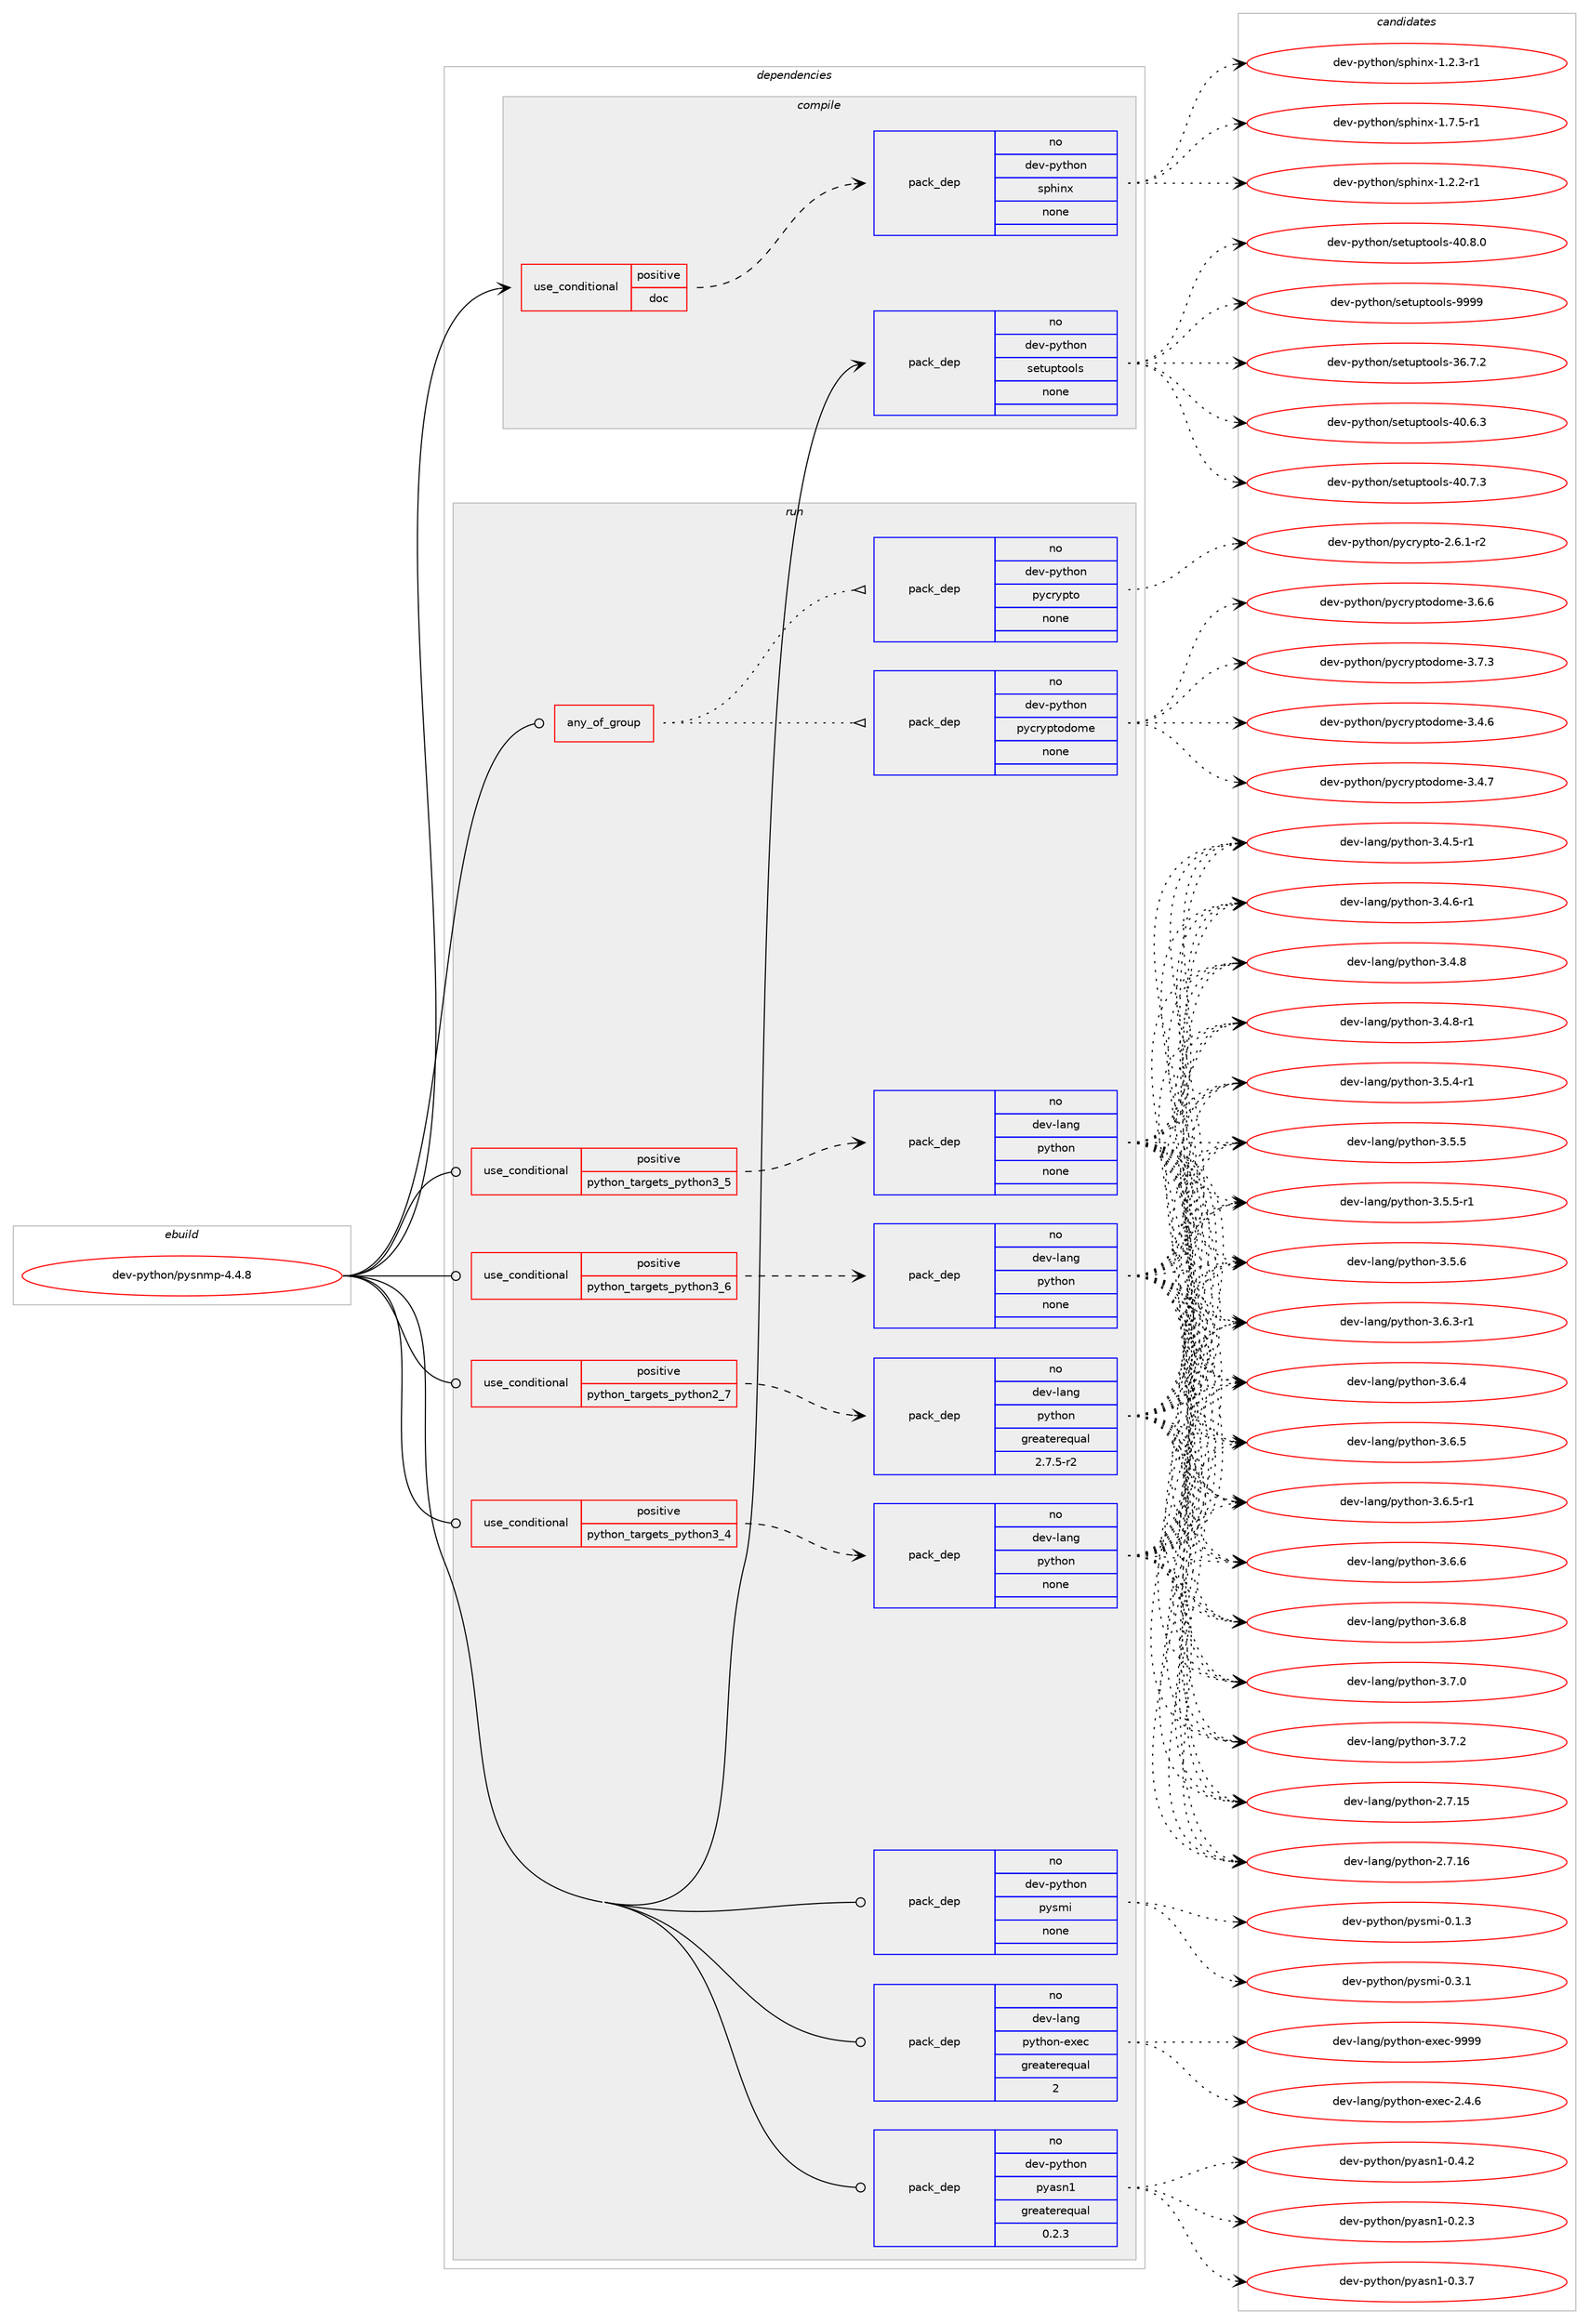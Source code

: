 digraph prolog {

# *************
# Graph options
# *************

newrank=true;
concentrate=true;
compound=true;
graph [rankdir=LR,fontname=Helvetica,fontsize=10,ranksep=1.5];#, ranksep=2.5, nodesep=0.2];
edge  [arrowhead=vee];
node  [fontname=Helvetica,fontsize=10];

# **********
# The ebuild
# **********

subgraph cluster_leftcol {
color=gray;
rank=same;
label=<<i>ebuild</i>>;
id [label="dev-python/pysnmp-4.4.8", color=red, width=4, href="../dev-python/pysnmp-4.4.8.svg"];
}

# ****************
# The dependencies
# ****************

subgraph cluster_midcol {
color=gray;
label=<<i>dependencies</i>>;
subgraph cluster_compile {
fillcolor="#eeeeee";
style=filled;
label=<<i>compile</i>>;
subgraph cond381810 {
dependency1432360 [label=<<TABLE BORDER="0" CELLBORDER="1" CELLSPACING="0" CELLPADDING="4"><TR><TD ROWSPAN="3" CELLPADDING="10">use_conditional</TD></TR><TR><TD>positive</TD></TR><TR><TD>doc</TD></TR></TABLE>>, shape=none, color=red];
subgraph pack1027209 {
dependency1432361 [label=<<TABLE BORDER="0" CELLBORDER="1" CELLSPACING="0" CELLPADDING="4" WIDTH="220"><TR><TD ROWSPAN="6" CELLPADDING="30">pack_dep</TD></TR><TR><TD WIDTH="110">no</TD></TR><TR><TD>dev-python</TD></TR><TR><TD>sphinx</TD></TR><TR><TD>none</TD></TR><TR><TD></TD></TR></TABLE>>, shape=none, color=blue];
}
dependency1432360:e -> dependency1432361:w [weight=20,style="dashed",arrowhead="vee"];
}
id:e -> dependency1432360:w [weight=20,style="solid",arrowhead="vee"];
subgraph pack1027210 {
dependency1432362 [label=<<TABLE BORDER="0" CELLBORDER="1" CELLSPACING="0" CELLPADDING="4" WIDTH="220"><TR><TD ROWSPAN="6" CELLPADDING="30">pack_dep</TD></TR><TR><TD WIDTH="110">no</TD></TR><TR><TD>dev-python</TD></TR><TR><TD>setuptools</TD></TR><TR><TD>none</TD></TR><TR><TD></TD></TR></TABLE>>, shape=none, color=blue];
}
id:e -> dependency1432362:w [weight=20,style="solid",arrowhead="vee"];
}
subgraph cluster_compileandrun {
fillcolor="#eeeeee";
style=filled;
label=<<i>compile and run</i>>;
}
subgraph cluster_run {
fillcolor="#eeeeee";
style=filled;
label=<<i>run</i>>;
subgraph any22754 {
dependency1432363 [label=<<TABLE BORDER="0" CELLBORDER="1" CELLSPACING="0" CELLPADDING="4"><TR><TD CELLPADDING="10">any_of_group</TD></TR></TABLE>>, shape=none, color=red];subgraph pack1027211 {
dependency1432364 [label=<<TABLE BORDER="0" CELLBORDER="1" CELLSPACING="0" CELLPADDING="4" WIDTH="220"><TR><TD ROWSPAN="6" CELLPADDING="30">pack_dep</TD></TR><TR><TD WIDTH="110">no</TD></TR><TR><TD>dev-python</TD></TR><TR><TD>pycryptodome</TD></TR><TR><TD>none</TD></TR><TR><TD></TD></TR></TABLE>>, shape=none, color=blue];
}
dependency1432363:e -> dependency1432364:w [weight=20,style="dotted",arrowhead="oinv"];
subgraph pack1027212 {
dependency1432365 [label=<<TABLE BORDER="0" CELLBORDER="1" CELLSPACING="0" CELLPADDING="4" WIDTH="220"><TR><TD ROWSPAN="6" CELLPADDING="30">pack_dep</TD></TR><TR><TD WIDTH="110">no</TD></TR><TR><TD>dev-python</TD></TR><TR><TD>pycrypto</TD></TR><TR><TD>none</TD></TR><TR><TD></TD></TR></TABLE>>, shape=none, color=blue];
}
dependency1432363:e -> dependency1432365:w [weight=20,style="dotted",arrowhead="oinv"];
}
id:e -> dependency1432363:w [weight=20,style="solid",arrowhead="odot"];
subgraph cond381811 {
dependency1432366 [label=<<TABLE BORDER="0" CELLBORDER="1" CELLSPACING="0" CELLPADDING="4"><TR><TD ROWSPAN="3" CELLPADDING="10">use_conditional</TD></TR><TR><TD>positive</TD></TR><TR><TD>python_targets_python2_7</TD></TR></TABLE>>, shape=none, color=red];
subgraph pack1027213 {
dependency1432367 [label=<<TABLE BORDER="0" CELLBORDER="1" CELLSPACING="0" CELLPADDING="4" WIDTH="220"><TR><TD ROWSPAN="6" CELLPADDING="30">pack_dep</TD></TR><TR><TD WIDTH="110">no</TD></TR><TR><TD>dev-lang</TD></TR><TR><TD>python</TD></TR><TR><TD>greaterequal</TD></TR><TR><TD>2.7.5-r2</TD></TR></TABLE>>, shape=none, color=blue];
}
dependency1432366:e -> dependency1432367:w [weight=20,style="dashed",arrowhead="vee"];
}
id:e -> dependency1432366:w [weight=20,style="solid",arrowhead="odot"];
subgraph cond381812 {
dependency1432368 [label=<<TABLE BORDER="0" CELLBORDER="1" CELLSPACING="0" CELLPADDING="4"><TR><TD ROWSPAN="3" CELLPADDING="10">use_conditional</TD></TR><TR><TD>positive</TD></TR><TR><TD>python_targets_python3_4</TD></TR></TABLE>>, shape=none, color=red];
subgraph pack1027214 {
dependency1432369 [label=<<TABLE BORDER="0" CELLBORDER="1" CELLSPACING="0" CELLPADDING="4" WIDTH="220"><TR><TD ROWSPAN="6" CELLPADDING="30">pack_dep</TD></TR><TR><TD WIDTH="110">no</TD></TR><TR><TD>dev-lang</TD></TR><TR><TD>python</TD></TR><TR><TD>none</TD></TR><TR><TD></TD></TR></TABLE>>, shape=none, color=blue];
}
dependency1432368:e -> dependency1432369:w [weight=20,style="dashed",arrowhead="vee"];
}
id:e -> dependency1432368:w [weight=20,style="solid",arrowhead="odot"];
subgraph cond381813 {
dependency1432370 [label=<<TABLE BORDER="0" CELLBORDER="1" CELLSPACING="0" CELLPADDING="4"><TR><TD ROWSPAN="3" CELLPADDING="10">use_conditional</TD></TR><TR><TD>positive</TD></TR><TR><TD>python_targets_python3_5</TD></TR></TABLE>>, shape=none, color=red];
subgraph pack1027215 {
dependency1432371 [label=<<TABLE BORDER="0" CELLBORDER="1" CELLSPACING="0" CELLPADDING="4" WIDTH="220"><TR><TD ROWSPAN="6" CELLPADDING="30">pack_dep</TD></TR><TR><TD WIDTH="110">no</TD></TR><TR><TD>dev-lang</TD></TR><TR><TD>python</TD></TR><TR><TD>none</TD></TR><TR><TD></TD></TR></TABLE>>, shape=none, color=blue];
}
dependency1432370:e -> dependency1432371:w [weight=20,style="dashed",arrowhead="vee"];
}
id:e -> dependency1432370:w [weight=20,style="solid",arrowhead="odot"];
subgraph cond381814 {
dependency1432372 [label=<<TABLE BORDER="0" CELLBORDER="1" CELLSPACING="0" CELLPADDING="4"><TR><TD ROWSPAN="3" CELLPADDING="10">use_conditional</TD></TR><TR><TD>positive</TD></TR><TR><TD>python_targets_python3_6</TD></TR></TABLE>>, shape=none, color=red];
subgraph pack1027216 {
dependency1432373 [label=<<TABLE BORDER="0" CELLBORDER="1" CELLSPACING="0" CELLPADDING="4" WIDTH="220"><TR><TD ROWSPAN="6" CELLPADDING="30">pack_dep</TD></TR><TR><TD WIDTH="110">no</TD></TR><TR><TD>dev-lang</TD></TR><TR><TD>python</TD></TR><TR><TD>none</TD></TR><TR><TD></TD></TR></TABLE>>, shape=none, color=blue];
}
dependency1432372:e -> dependency1432373:w [weight=20,style="dashed",arrowhead="vee"];
}
id:e -> dependency1432372:w [weight=20,style="solid",arrowhead="odot"];
subgraph pack1027217 {
dependency1432374 [label=<<TABLE BORDER="0" CELLBORDER="1" CELLSPACING="0" CELLPADDING="4" WIDTH="220"><TR><TD ROWSPAN="6" CELLPADDING="30">pack_dep</TD></TR><TR><TD WIDTH="110">no</TD></TR><TR><TD>dev-lang</TD></TR><TR><TD>python-exec</TD></TR><TR><TD>greaterequal</TD></TR><TR><TD>2</TD></TR></TABLE>>, shape=none, color=blue];
}
id:e -> dependency1432374:w [weight=20,style="solid",arrowhead="odot"];
subgraph pack1027218 {
dependency1432375 [label=<<TABLE BORDER="0" CELLBORDER="1" CELLSPACING="0" CELLPADDING="4" WIDTH="220"><TR><TD ROWSPAN="6" CELLPADDING="30">pack_dep</TD></TR><TR><TD WIDTH="110">no</TD></TR><TR><TD>dev-python</TD></TR><TR><TD>pyasn1</TD></TR><TR><TD>greaterequal</TD></TR><TR><TD>0.2.3</TD></TR></TABLE>>, shape=none, color=blue];
}
id:e -> dependency1432375:w [weight=20,style="solid",arrowhead="odot"];
subgraph pack1027219 {
dependency1432376 [label=<<TABLE BORDER="0" CELLBORDER="1" CELLSPACING="0" CELLPADDING="4" WIDTH="220"><TR><TD ROWSPAN="6" CELLPADDING="30">pack_dep</TD></TR><TR><TD WIDTH="110">no</TD></TR><TR><TD>dev-python</TD></TR><TR><TD>pysmi</TD></TR><TR><TD>none</TD></TR><TR><TD></TD></TR></TABLE>>, shape=none, color=blue];
}
id:e -> dependency1432376:w [weight=20,style="solid",arrowhead="odot"];
}
}

# **************
# The candidates
# **************

subgraph cluster_choices {
rank=same;
color=gray;
label=<<i>candidates</i>>;

subgraph choice1027209 {
color=black;
nodesep=1;
choice10010111845112121116104111110471151121041051101204549465046504511449 [label="dev-python/sphinx-1.2.2-r1", color=red, width=4,href="../dev-python/sphinx-1.2.2-r1.svg"];
choice10010111845112121116104111110471151121041051101204549465046514511449 [label="dev-python/sphinx-1.2.3-r1", color=red, width=4,href="../dev-python/sphinx-1.2.3-r1.svg"];
choice10010111845112121116104111110471151121041051101204549465546534511449 [label="dev-python/sphinx-1.7.5-r1", color=red, width=4,href="../dev-python/sphinx-1.7.5-r1.svg"];
dependency1432361:e -> choice10010111845112121116104111110471151121041051101204549465046504511449:w [style=dotted,weight="100"];
dependency1432361:e -> choice10010111845112121116104111110471151121041051101204549465046514511449:w [style=dotted,weight="100"];
dependency1432361:e -> choice10010111845112121116104111110471151121041051101204549465546534511449:w [style=dotted,weight="100"];
}
subgraph choice1027210 {
color=black;
nodesep=1;
choice100101118451121211161041111104711510111611711211611111110811545515446554650 [label="dev-python/setuptools-36.7.2", color=red, width=4,href="../dev-python/setuptools-36.7.2.svg"];
choice100101118451121211161041111104711510111611711211611111110811545524846544651 [label="dev-python/setuptools-40.6.3", color=red, width=4,href="../dev-python/setuptools-40.6.3.svg"];
choice100101118451121211161041111104711510111611711211611111110811545524846554651 [label="dev-python/setuptools-40.7.3", color=red, width=4,href="../dev-python/setuptools-40.7.3.svg"];
choice100101118451121211161041111104711510111611711211611111110811545524846564648 [label="dev-python/setuptools-40.8.0", color=red, width=4,href="../dev-python/setuptools-40.8.0.svg"];
choice10010111845112121116104111110471151011161171121161111111081154557575757 [label="dev-python/setuptools-9999", color=red, width=4,href="../dev-python/setuptools-9999.svg"];
dependency1432362:e -> choice100101118451121211161041111104711510111611711211611111110811545515446554650:w [style=dotted,weight="100"];
dependency1432362:e -> choice100101118451121211161041111104711510111611711211611111110811545524846544651:w [style=dotted,weight="100"];
dependency1432362:e -> choice100101118451121211161041111104711510111611711211611111110811545524846554651:w [style=dotted,weight="100"];
dependency1432362:e -> choice100101118451121211161041111104711510111611711211611111110811545524846564648:w [style=dotted,weight="100"];
dependency1432362:e -> choice10010111845112121116104111110471151011161171121161111111081154557575757:w [style=dotted,weight="100"];
}
subgraph choice1027211 {
color=black;
nodesep=1;
choice100101118451121211161041111104711212199114121112116111100111109101455146524654 [label="dev-python/pycryptodome-3.4.6", color=red, width=4,href="../dev-python/pycryptodome-3.4.6.svg"];
choice100101118451121211161041111104711212199114121112116111100111109101455146524655 [label="dev-python/pycryptodome-3.4.7", color=red, width=4,href="../dev-python/pycryptodome-3.4.7.svg"];
choice100101118451121211161041111104711212199114121112116111100111109101455146544654 [label="dev-python/pycryptodome-3.6.6", color=red, width=4,href="../dev-python/pycryptodome-3.6.6.svg"];
choice100101118451121211161041111104711212199114121112116111100111109101455146554651 [label="dev-python/pycryptodome-3.7.3", color=red, width=4,href="../dev-python/pycryptodome-3.7.3.svg"];
dependency1432364:e -> choice100101118451121211161041111104711212199114121112116111100111109101455146524654:w [style=dotted,weight="100"];
dependency1432364:e -> choice100101118451121211161041111104711212199114121112116111100111109101455146524655:w [style=dotted,weight="100"];
dependency1432364:e -> choice100101118451121211161041111104711212199114121112116111100111109101455146544654:w [style=dotted,weight="100"];
dependency1432364:e -> choice100101118451121211161041111104711212199114121112116111100111109101455146554651:w [style=dotted,weight="100"];
}
subgraph choice1027212 {
color=black;
nodesep=1;
choice1001011184511212111610411111047112121991141211121161114550465446494511450 [label="dev-python/pycrypto-2.6.1-r2", color=red, width=4,href="../dev-python/pycrypto-2.6.1-r2.svg"];
dependency1432365:e -> choice1001011184511212111610411111047112121991141211121161114550465446494511450:w [style=dotted,weight="100"];
}
subgraph choice1027213 {
color=black;
nodesep=1;
choice10010111845108971101034711212111610411111045504655464953 [label="dev-lang/python-2.7.15", color=red, width=4,href="../dev-lang/python-2.7.15.svg"];
choice10010111845108971101034711212111610411111045504655464954 [label="dev-lang/python-2.7.16", color=red, width=4,href="../dev-lang/python-2.7.16.svg"];
choice1001011184510897110103471121211161041111104551465246534511449 [label="dev-lang/python-3.4.5-r1", color=red, width=4,href="../dev-lang/python-3.4.5-r1.svg"];
choice1001011184510897110103471121211161041111104551465246544511449 [label="dev-lang/python-3.4.6-r1", color=red, width=4,href="../dev-lang/python-3.4.6-r1.svg"];
choice100101118451089711010347112121116104111110455146524656 [label="dev-lang/python-3.4.8", color=red, width=4,href="../dev-lang/python-3.4.8.svg"];
choice1001011184510897110103471121211161041111104551465246564511449 [label="dev-lang/python-3.4.8-r1", color=red, width=4,href="../dev-lang/python-3.4.8-r1.svg"];
choice1001011184510897110103471121211161041111104551465346524511449 [label="dev-lang/python-3.5.4-r1", color=red, width=4,href="../dev-lang/python-3.5.4-r1.svg"];
choice100101118451089711010347112121116104111110455146534653 [label="dev-lang/python-3.5.5", color=red, width=4,href="../dev-lang/python-3.5.5.svg"];
choice1001011184510897110103471121211161041111104551465346534511449 [label="dev-lang/python-3.5.5-r1", color=red, width=4,href="../dev-lang/python-3.5.5-r1.svg"];
choice100101118451089711010347112121116104111110455146534654 [label="dev-lang/python-3.5.6", color=red, width=4,href="../dev-lang/python-3.5.6.svg"];
choice1001011184510897110103471121211161041111104551465446514511449 [label="dev-lang/python-3.6.3-r1", color=red, width=4,href="../dev-lang/python-3.6.3-r1.svg"];
choice100101118451089711010347112121116104111110455146544652 [label="dev-lang/python-3.6.4", color=red, width=4,href="../dev-lang/python-3.6.4.svg"];
choice100101118451089711010347112121116104111110455146544653 [label="dev-lang/python-3.6.5", color=red, width=4,href="../dev-lang/python-3.6.5.svg"];
choice1001011184510897110103471121211161041111104551465446534511449 [label="dev-lang/python-3.6.5-r1", color=red, width=4,href="../dev-lang/python-3.6.5-r1.svg"];
choice100101118451089711010347112121116104111110455146544654 [label="dev-lang/python-3.6.6", color=red, width=4,href="../dev-lang/python-3.6.6.svg"];
choice100101118451089711010347112121116104111110455146544656 [label="dev-lang/python-3.6.8", color=red, width=4,href="../dev-lang/python-3.6.8.svg"];
choice100101118451089711010347112121116104111110455146554648 [label="dev-lang/python-3.7.0", color=red, width=4,href="../dev-lang/python-3.7.0.svg"];
choice100101118451089711010347112121116104111110455146554650 [label="dev-lang/python-3.7.2", color=red, width=4,href="../dev-lang/python-3.7.2.svg"];
dependency1432367:e -> choice10010111845108971101034711212111610411111045504655464953:w [style=dotted,weight="100"];
dependency1432367:e -> choice10010111845108971101034711212111610411111045504655464954:w [style=dotted,weight="100"];
dependency1432367:e -> choice1001011184510897110103471121211161041111104551465246534511449:w [style=dotted,weight="100"];
dependency1432367:e -> choice1001011184510897110103471121211161041111104551465246544511449:w [style=dotted,weight="100"];
dependency1432367:e -> choice100101118451089711010347112121116104111110455146524656:w [style=dotted,weight="100"];
dependency1432367:e -> choice1001011184510897110103471121211161041111104551465246564511449:w [style=dotted,weight="100"];
dependency1432367:e -> choice1001011184510897110103471121211161041111104551465346524511449:w [style=dotted,weight="100"];
dependency1432367:e -> choice100101118451089711010347112121116104111110455146534653:w [style=dotted,weight="100"];
dependency1432367:e -> choice1001011184510897110103471121211161041111104551465346534511449:w [style=dotted,weight="100"];
dependency1432367:e -> choice100101118451089711010347112121116104111110455146534654:w [style=dotted,weight="100"];
dependency1432367:e -> choice1001011184510897110103471121211161041111104551465446514511449:w [style=dotted,weight="100"];
dependency1432367:e -> choice100101118451089711010347112121116104111110455146544652:w [style=dotted,weight="100"];
dependency1432367:e -> choice100101118451089711010347112121116104111110455146544653:w [style=dotted,weight="100"];
dependency1432367:e -> choice1001011184510897110103471121211161041111104551465446534511449:w [style=dotted,weight="100"];
dependency1432367:e -> choice100101118451089711010347112121116104111110455146544654:w [style=dotted,weight="100"];
dependency1432367:e -> choice100101118451089711010347112121116104111110455146544656:w [style=dotted,weight="100"];
dependency1432367:e -> choice100101118451089711010347112121116104111110455146554648:w [style=dotted,weight="100"];
dependency1432367:e -> choice100101118451089711010347112121116104111110455146554650:w [style=dotted,weight="100"];
}
subgraph choice1027214 {
color=black;
nodesep=1;
choice10010111845108971101034711212111610411111045504655464953 [label="dev-lang/python-2.7.15", color=red, width=4,href="../dev-lang/python-2.7.15.svg"];
choice10010111845108971101034711212111610411111045504655464954 [label="dev-lang/python-2.7.16", color=red, width=4,href="../dev-lang/python-2.7.16.svg"];
choice1001011184510897110103471121211161041111104551465246534511449 [label="dev-lang/python-3.4.5-r1", color=red, width=4,href="../dev-lang/python-3.4.5-r1.svg"];
choice1001011184510897110103471121211161041111104551465246544511449 [label="dev-lang/python-3.4.6-r1", color=red, width=4,href="../dev-lang/python-3.4.6-r1.svg"];
choice100101118451089711010347112121116104111110455146524656 [label="dev-lang/python-3.4.8", color=red, width=4,href="../dev-lang/python-3.4.8.svg"];
choice1001011184510897110103471121211161041111104551465246564511449 [label="dev-lang/python-3.4.8-r1", color=red, width=4,href="../dev-lang/python-3.4.8-r1.svg"];
choice1001011184510897110103471121211161041111104551465346524511449 [label="dev-lang/python-3.5.4-r1", color=red, width=4,href="../dev-lang/python-3.5.4-r1.svg"];
choice100101118451089711010347112121116104111110455146534653 [label="dev-lang/python-3.5.5", color=red, width=4,href="../dev-lang/python-3.5.5.svg"];
choice1001011184510897110103471121211161041111104551465346534511449 [label="dev-lang/python-3.5.5-r1", color=red, width=4,href="../dev-lang/python-3.5.5-r1.svg"];
choice100101118451089711010347112121116104111110455146534654 [label="dev-lang/python-3.5.6", color=red, width=4,href="../dev-lang/python-3.5.6.svg"];
choice1001011184510897110103471121211161041111104551465446514511449 [label="dev-lang/python-3.6.3-r1", color=red, width=4,href="../dev-lang/python-3.6.3-r1.svg"];
choice100101118451089711010347112121116104111110455146544652 [label="dev-lang/python-3.6.4", color=red, width=4,href="../dev-lang/python-3.6.4.svg"];
choice100101118451089711010347112121116104111110455146544653 [label="dev-lang/python-3.6.5", color=red, width=4,href="../dev-lang/python-3.6.5.svg"];
choice1001011184510897110103471121211161041111104551465446534511449 [label="dev-lang/python-3.6.5-r1", color=red, width=4,href="../dev-lang/python-3.6.5-r1.svg"];
choice100101118451089711010347112121116104111110455146544654 [label="dev-lang/python-3.6.6", color=red, width=4,href="../dev-lang/python-3.6.6.svg"];
choice100101118451089711010347112121116104111110455146544656 [label="dev-lang/python-3.6.8", color=red, width=4,href="../dev-lang/python-3.6.8.svg"];
choice100101118451089711010347112121116104111110455146554648 [label="dev-lang/python-3.7.0", color=red, width=4,href="../dev-lang/python-3.7.0.svg"];
choice100101118451089711010347112121116104111110455146554650 [label="dev-lang/python-3.7.2", color=red, width=4,href="../dev-lang/python-3.7.2.svg"];
dependency1432369:e -> choice10010111845108971101034711212111610411111045504655464953:w [style=dotted,weight="100"];
dependency1432369:e -> choice10010111845108971101034711212111610411111045504655464954:w [style=dotted,weight="100"];
dependency1432369:e -> choice1001011184510897110103471121211161041111104551465246534511449:w [style=dotted,weight="100"];
dependency1432369:e -> choice1001011184510897110103471121211161041111104551465246544511449:w [style=dotted,weight="100"];
dependency1432369:e -> choice100101118451089711010347112121116104111110455146524656:w [style=dotted,weight="100"];
dependency1432369:e -> choice1001011184510897110103471121211161041111104551465246564511449:w [style=dotted,weight="100"];
dependency1432369:e -> choice1001011184510897110103471121211161041111104551465346524511449:w [style=dotted,weight="100"];
dependency1432369:e -> choice100101118451089711010347112121116104111110455146534653:w [style=dotted,weight="100"];
dependency1432369:e -> choice1001011184510897110103471121211161041111104551465346534511449:w [style=dotted,weight="100"];
dependency1432369:e -> choice100101118451089711010347112121116104111110455146534654:w [style=dotted,weight="100"];
dependency1432369:e -> choice1001011184510897110103471121211161041111104551465446514511449:w [style=dotted,weight="100"];
dependency1432369:e -> choice100101118451089711010347112121116104111110455146544652:w [style=dotted,weight="100"];
dependency1432369:e -> choice100101118451089711010347112121116104111110455146544653:w [style=dotted,weight="100"];
dependency1432369:e -> choice1001011184510897110103471121211161041111104551465446534511449:w [style=dotted,weight="100"];
dependency1432369:e -> choice100101118451089711010347112121116104111110455146544654:w [style=dotted,weight="100"];
dependency1432369:e -> choice100101118451089711010347112121116104111110455146544656:w [style=dotted,weight="100"];
dependency1432369:e -> choice100101118451089711010347112121116104111110455146554648:w [style=dotted,weight="100"];
dependency1432369:e -> choice100101118451089711010347112121116104111110455146554650:w [style=dotted,weight="100"];
}
subgraph choice1027215 {
color=black;
nodesep=1;
choice10010111845108971101034711212111610411111045504655464953 [label="dev-lang/python-2.7.15", color=red, width=4,href="../dev-lang/python-2.7.15.svg"];
choice10010111845108971101034711212111610411111045504655464954 [label="dev-lang/python-2.7.16", color=red, width=4,href="../dev-lang/python-2.7.16.svg"];
choice1001011184510897110103471121211161041111104551465246534511449 [label="dev-lang/python-3.4.5-r1", color=red, width=4,href="../dev-lang/python-3.4.5-r1.svg"];
choice1001011184510897110103471121211161041111104551465246544511449 [label="dev-lang/python-3.4.6-r1", color=red, width=4,href="../dev-lang/python-3.4.6-r1.svg"];
choice100101118451089711010347112121116104111110455146524656 [label="dev-lang/python-3.4.8", color=red, width=4,href="../dev-lang/python-3.4.8.svg"];
choice1001011184510897110103471121211161041111104551465246564511449 [label="dev-lang/python-3.4.8-r1", color=red, width=4,href="../dev-lang/python-3.4.8-r1.svg"];
choice1001011184510897110103471121211161041111104551465346524511449 [label="dev-lang/python-3.5.4-r1", color=red, width=4,href="../dev-lang/python-3.5.4-r1.svg"];
choice100101118451089711010347112121116104111110455146534653 [label="dev-lang/python-3.5.5", color=red, width=4,href="../dev-lang/python-3.5.5.svg"];
choice1001011184510897110103471121211161041111104551465346534511449 [label="dev-lang/python-3.5.5-r1", color=red, width=4,href="../dev-lang/python-3.5.5-r1.svg"];
choice100101118451089711010347112121116104111110455146534654 [label="dev-lang/python-3.5.6", color=red, width=4,href="../dev-lang/python-3.5.6.svg"];
choice1001011184510897110103471121211161041111104551465446514511449 [label="dev-lang/python-3.6.3-r1", color=red, width=4,href="../dev-lang/python-3.6.3-r1.svg"];
choice100101118451089711010347112121116104111110455146544652 [label="dev-lang/python-3.6.4", color=red, width=4,href="../dev-lang/python-3.6.4.svg"];
choice100101118451089711010347112121116104111110455146544653 [label="dev-lang/python-3.6.5", color=red, width=4,href="../dev-lang/python-3.6.5.svg"];
choice1001011184510897110103471121211161041111104551465446534511449 [label="dev-lang/python-3.6.5-r1", color=red, width=4,href="../dev-lang/python-3.6.5-r1.svg"];
choice100101118451089711010347112121116104111110455146544654 [label="dev-lang/python-3.6.6", color=red, width=4,href="../dev-lang/python-3.6.6.svg"];
choice100101118451089711010347112121116104111110455146544656 [label="dev-lang/python-3.6.8", color=red, width=4,href="../dev-lang/python-3.6.8.svg"];
choice100101118451089711010347112121116104111110455146554648 [label="dev-lang/python-3.7.0", color=red, width=4,href="../dev-lang/python-3.7.0.svg"];
choice100101118451089711010347112121116104111110455146554650 [label="dev-lang/python-3.7.2", color=red, width=4,href="../dev-lang/python-3.7.2.svg"];
dependency1432371:e -> choice10010111845108971101034711212111610411111045504655464953:w [style=dotted,weight="100"];
dependency1432371:e -> choice10010111845108971101034711212111610411111045504655464954:w [style=dotted,weight="100"];
dependency1432371:e -> choice1001011184510897110103471121211161041111104551465246534511449:w [style=dotted,weight="100"];
dependency1432371:e -> choice1001011184510897110103471121211161041111104551465246544511449:w [style=dotted,weight="100"];
dependency1432371:e -> choice100101118451089711010347112121116104111110455146524656:w [style=dotted,weight="100"];
dependency1432371:e -> choice1001011184510897110103471121211161041111104551465246564511449:w [style=dotted,weight="100"];
dependency1432371:e -> choice1001011184510897110103471121211161041111104551465346524511449:w [style=dotted,weight="100"];
dependency1432371:e -> choice100101118451089711010347112121116104111110455146534653:w [style=dotted,weight="100"];
dependency1432371:e -> choice1001011184510897110103471121211161041111104551465346534511449:w [style=dotted,weight="100"];
dependency1432371:e -> choice100101118451089711010347112121116104111110455146534654:w [style=dotted,weight="100"];
dependency1432371:e -> choice1001011184510897110103471121211161041111104551465446514511449:w [style=dotted,weight="100"];
dependency1432371:e -> choice100101118451089711010347112121116104111110455146544652:w [style=dotted,weight="100"];
dependency1432371:e -> choice100101118451089711010347112121116104111110455146544653:w [style=dotted,weight="100"];
dependency1432371:e -> choice1001011184510897110103471121211161041111104551465446534511449:w [style=dotted,weight="100"];
dependency1432371:e -> choice100101118451089711010347112121116104111110455146544654:w [style=dotted,weight="100"];
dependency1432371:e -> choice100101118451089711010347112121116104111110455146544656:w [style=dotted,weight="100"];
dependency1432371:e -> choice100101118451089711010347112121116104111110455146554648:w [style=dotted,weight="100"];
dependency1432371:e -> choice100101118451089711010347112121116104111110455146554650:w [style=dotted,weight="100"];
}
subgraph choice1027216 {
color=black;
nodesep=1;
choice10010111845108971101034711212111610411111045504655464953 [label="dev-lang/python-2.7.15", color=red, width=4,href="../dev-lang/python-2.7.15.svg"];
choice10010111845108971101034711212111610411111045504655464954 [label="dev-lang/python-2.7.16", color=red, width=4,href="../dev-lang/python-2.7.16.svg"];
choice1001011184510897110103471121211161041111104551465246534511449 [label="dev-lang/python-3.4.5-r1", color=red, width=4,href="../dev-lang/python-3.4.5-r1.svg"];
choice1001011184510897110103471121211161041111104551465246544511449 [label="dev-lang/python-3.4.6-r1", color=red, width=4,href="../dev-lang/python-3.4.6-r1.svg"];
choice100101118451089711010347112121116104111110455146524656 [label="dev-lang/python-3.4.8", color=red, width=4,href="../dev-lang/python-3.4.8.svg"];
choice1001011184510897110103471121211161041111104551465246564511449 [label="dev-lang/python-3.4.8-r1", color=red, width=4,href="../dev-lang/python-3.4.8-r1.svg"];
choice1001011184510897110103471121211161041111104551465346524511449 [label="dev-lang/python-3.5.4-r1", color=red, width=4,href="../dev-lang/python-3.5.4-r1.svg"];
choice100101118451089711010347112121116104111110455146534653 [label="dev-lang/python-3.5.5", color=red, width=4,href="../dev-lang/python-3.5.5.svg"];
choice1001011184510897110103471121211161041111104551465346534511449 [label="dev-lang/python-3.5.5-r1", color=red, width=4,href="../dev-lang/python-3.5.5-r1.svg"];
choice100101118451089711010347112121116104111110455146534654 [label="dev-lang/python-3.5.6", color=red, width=4,href="../dev-lang/python-3.5.6.svg"];
choice1001011184510897110103471121211161041111104551465446514511449 [label="dev-lang/python-3.6.3-r1", color=red, width=4,href="../dev-lang/python-3.6.3-r1.svg"];
choice100101118451089711010347112121116104111110455146544652 [label="dev-lang/python-3.6.4", color=red, width=4,href="../dev-lang/python-3.6.4.svg"];
choice100101118451089711010347112121116104111110455146544653 [label="dev-lang/python-3.6.5", color=red, width=4,href="../dev-lang/python-3.6.5.svg"];
choice1001011184510897110103471121211161041111104551465446534511449 [label="dev-lang/python-3.6.5-r1", color=red, width=4,href="../dev-lang/python-3.6.5-r1.svg"];
choice100101118451089711010347112121116104111110455146544654 [label="dev-lang/python-3.6.6", color=red, width=4,href="../dev-lang/python-3.6.6.svg"];
choice100101118451089711010347112121116104111110455146544656 [label="dev-lang/python-3.6.8", color=red, width=4,href="../dev-lang/python-3.6.8.svg"];
choice100101118451089711010347112121116104111110455146554648 [label="dev-lang/python-3.7.0", color=red, width=4,href="../dev-lang/python-3.7.0.svg"];
choice100101118451089711010347112121116104111110455146554650 [label="dev-lang/python-3.7.2", color=red, width=4,href="../dev-lang/python-3.7.2.svg"];
dependency1432373:e -> choice10010111845108971101034711212111610411111045504655464953:w [style=dotted,weight="100"];
dependency1432373:e -> choice10010111845108971101034711212111610411111045504655464954:w [style=dotted,weight="100"];
dependency1432373:e -> choice1001011184510897110103471121211161041111104551465246534511449:w [style=dotted,weight="100"];
dependency1432373:e -> choice1001011184510897110103471121211161041111104551465246544511449:w [style=dotted,weight="100"];
dependency1432373:e -> choice100101118451089711010347112121116104111110455146524656:w [style=dotted,weight="100"];
dependency1432373:e -> choice1001011184510897110103471121211161041111104551465246564511449:w [style=dotted,weight="100"];
dependency1432373:e -> choice1001011184510897110103471121211161041111104551465346524511449:w [style=dotted,weight="100"];
dependency1432373:e -> choice100101118451089711010347112121116104111110455146534653:w [style=dotted,weight="100"];
dependency1432373:e -> choice1001011184510897110103471121211161041111104551465346534511449:w [style=dotted,weight="100"];
dependency1432373:e -> choice100101118451089711010347112121116104111110455146534654:w [style=dotted,weight="100"];
dependency1432373:e -> choice1001011184510897110103471121211161041111104551465446514511449:w [style=dotted,weight="100"];
dependency1432373:e -> choice100101118451089711010347112121116104111110455146544652:w [style=dotted,weight="100"];
dependency1432373:e -> choice100101118451089711010347112121116104111110455146544653:w [style=dotted,weight="100"];
dependency1432373:e -> choice1001011184510897110103471121211161041111104551465446534511449:w [style=dotted,weight="100"];
dependency1432373:e -> choice100101118451089711010347112121116104111110455146544654:w [style=dotted,weight="100"];
dependency1432373:e -> choice100101118451089711010347112121116104111110455146544656:w [style=dotted,weight="100"];
dependency1432373:e -> choice100101118451089711010347112121116104111110455146554648:w [style=dotted,weight="100"];
dependency1432373:e -> choice100101118451089711010347112121116104111110455146554650:w [style=dotted,weight="100"];
}
subgraph choice1027217 {
color=black;
nodesep=1;
choice1001011184510897110103471121211161041111104510112010199455046524654 [label="dev-lang/python-exec-2.4.6", color=red, width=4,href="../dev-lang/python-exec-2.4.6.svg"];
choice10010111845108971101034711212111610411111045101120101994557575757 [label="dev-lang/python-exec-9999", color=red, width=4,href="../dev-lang/python-exec-9999.svg"];
dependency1432374:e -> choice1001011184510897110103471121211161041111104510112010199455046524654:w [style=dotted,weight="100"];
dependency1432374:e -> choice10010111845108971101034711212111610411111045101120101994557575757:w [style=dotted,weight="100"];
}
subgraph choice1027218 {
color=black;
nodesep=1;
choice10010111845112121116104111110471121219711511049454846504651 [label="dev-python/pyasn1-0.2.3", color=red, width=4,href="../dev-python/pyasn1-0.2.3.svg"];
choice10010111845112121116104111110471121219711511049454846514655 [label="dev-python/pyasn1-0.3.7", color=red, width=4,href="../dev-python/pyasn1-0.3.7.svg"];
choice10010111845112121116104111110471121219711511049454846524650 [label="dev-python/pyasn1-0.4.2", color=red, width=4,href="../dev-python/pyasn1-0.4.2.svg"];
dependency1432375:e -> choice10010111845112121116104111110471121219711511049454846504651:w [style=dotted,weight="100"];
dependency1432375:e -> choice10010111845112121116104111110471121219711511049454846514655:w [style=dotted,weight="100"];
dependency1432375:e -> choice10010111845112121116104111110471121219711511049454846524650:w [style=dotted,weight="100"];
}
subgraph choice1027219 {
color=black;
nodesep=1;
choice1001011184511212111610411111047112121115109105454846494651 [label="dev-python/pysmi-0.1.3", color=red, width=4,href="../dev-python/pysmi-0.1.3.svg"];
choice1001011184511212111610411111047112121115109105454846514649 [label="dev-python/pysmi-0.3.1", color=red, width=4,href="../dev-python/pysmi-0.3.1.svg"];
dependency1432376:e -> choice1001011184511212111610411111047112121115109105454846494651:w [style=dotted,weight="100"];
dependency1432376:e -> choice1001011184511212111610411111047112121115109105454846514649:w [style=dotted,weight="100"];
}
}

}
